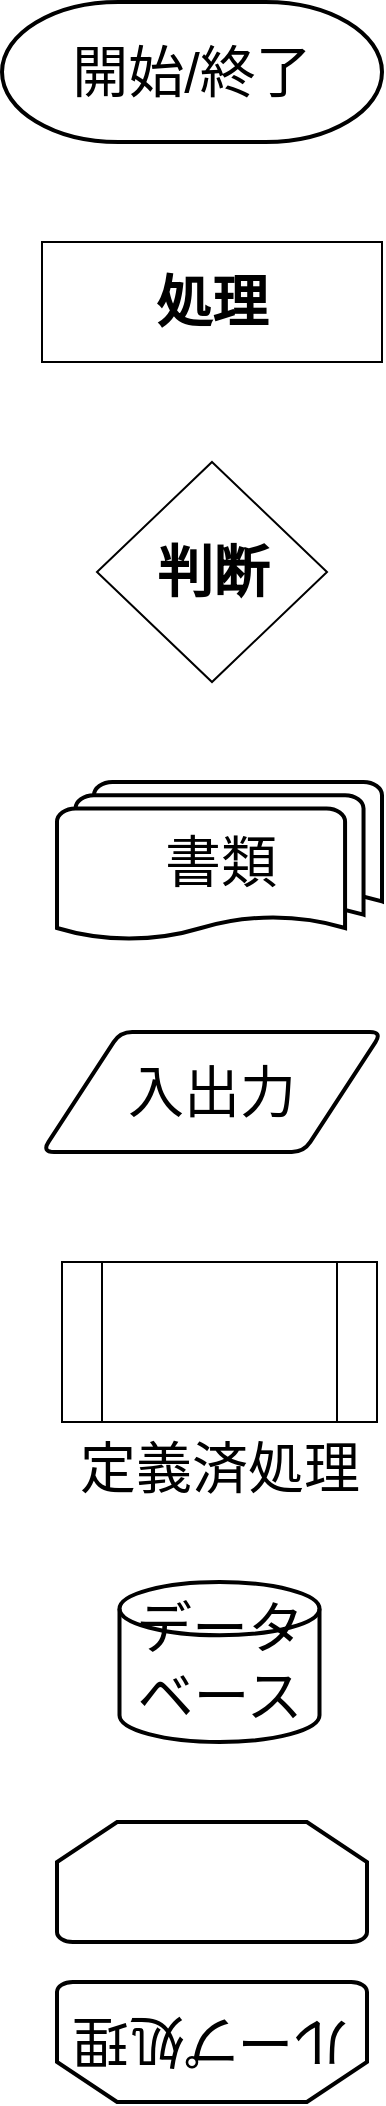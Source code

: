 <mxfile version="14.2.4" type="embed">
    <diagram id="ZWluVaIEuZoVs_2Rzr0z" name="ページ1">
        <mxGraphModel dx="325" dy="520" grid="1" gridSize="10" guides="1" tooltips="1" connect="1" arrows="1" fold="1" page="1" pageScale="1" pageWidth="827" pageHeight="1169" math="0" shadow="0">
            <root>
                <mxCell id="0"/>
                <mxCell id="1" parent="0"/>
                <mxCell id="3" value="処理" style="rounded=0;whiteSpace=wrap;html=1;fontSize=28;fontStyle=1" vertex="1" parent="1">
                    <mxGeometry x="90" y="190" width="170" height="60" as="geometry"/>
                </mxCell>
                <mxCell id="4" value="判断" style="rhombus;whiteSpace=wrap;html=1;fontSize=28;fontStyle=1" vertex="1" parent="1">
                    <mxGeometry x="117.5" y="300" width="115" height="110" as="geometry"/>
                </mxCell>
                <mxCell id="5" value="書類" style="strokeWidth=2;html=1;shape=mxgraph.flowchart.multi-document;whiteSpace=wrap;fontSize=28;" vertex="1" parent="1">
                    <mxGeometry x="97.5" y="460" width="162.5" height="80" as="geometry"/>
                </mxCell>
                <mxCell id="6" value="開始/終了" style="strokeWidth=2;html=1;shape=mxgraph.flowchart.terminator;whiteSpace=wrap;fontSize=28;" vertex="1" parent="1">
                    <mxGeometry x="70" y="70" width="190" height="70" as="geometry"/>
                </mxCell>
                <mxCell id="7" value="入出力" style="shape=parallelogram;html=1;strokeWidth=2;perimeter=parallelogramPerimeter;whiteSpace=wrap;rounded=1;arcSize=12;size=0.23;fontSize=28;" vertex="1" parent="1">
                    <mxGeometry x="90" y="585" width="170" height="60" as="geometry"/>
                </mxCell>
                <mxCell id="9" value="&lt;div&gt;定義済処理&lt;/div&gt;" style="verticalLabelPosition=bottom;verticalAlign=top;html=1;shape=process;whiteSpace=wrap;rounded=1;size=0.127;arcSize=0;fontSize=28;align=center;" vertex="1" parent="1">
                    <mxGeometry x="100" y="700" width="157.5" height="80" as="geometry"/>
                </mxCell>
                <mxCell id="10" value="データベース" style="strokeWidth=2;html=1;shape=mxgraph.flowchart.database;whiteSpace=wrap;fontSize=28;" vertex="1" parent="1">
                    <mxGeometry x="128.75" y="860" width="100" height="80" as="geometry"/>
                </mxCell>
                <mxCell id="11" value="" style="strokeWidth=2;html=1;shape=mxgraph.flowchart.loop_limit;whiteSpace=wrap;fontSize=28;" vertex="1" parent="1">
                    <mxGeometry x="97.5" y="980" width="155" height="60" as="geometry"/>
                </mxCell>
                <mxCell id="13" value="ループ処理" style="strokeWidth=2;html=1;shape=mxgraph.flowchart.loop_limit;whiteSpace=wrap;fontSize=28;rotation=-180;" vertex="1" parent="1">
                    <mxGeometry x="97.5" y="1060" width="155" height="60" as="geometry"/>
                </mxCell>
            </root>
        </mxGraphModel>
    </diagram>
</mxfile>